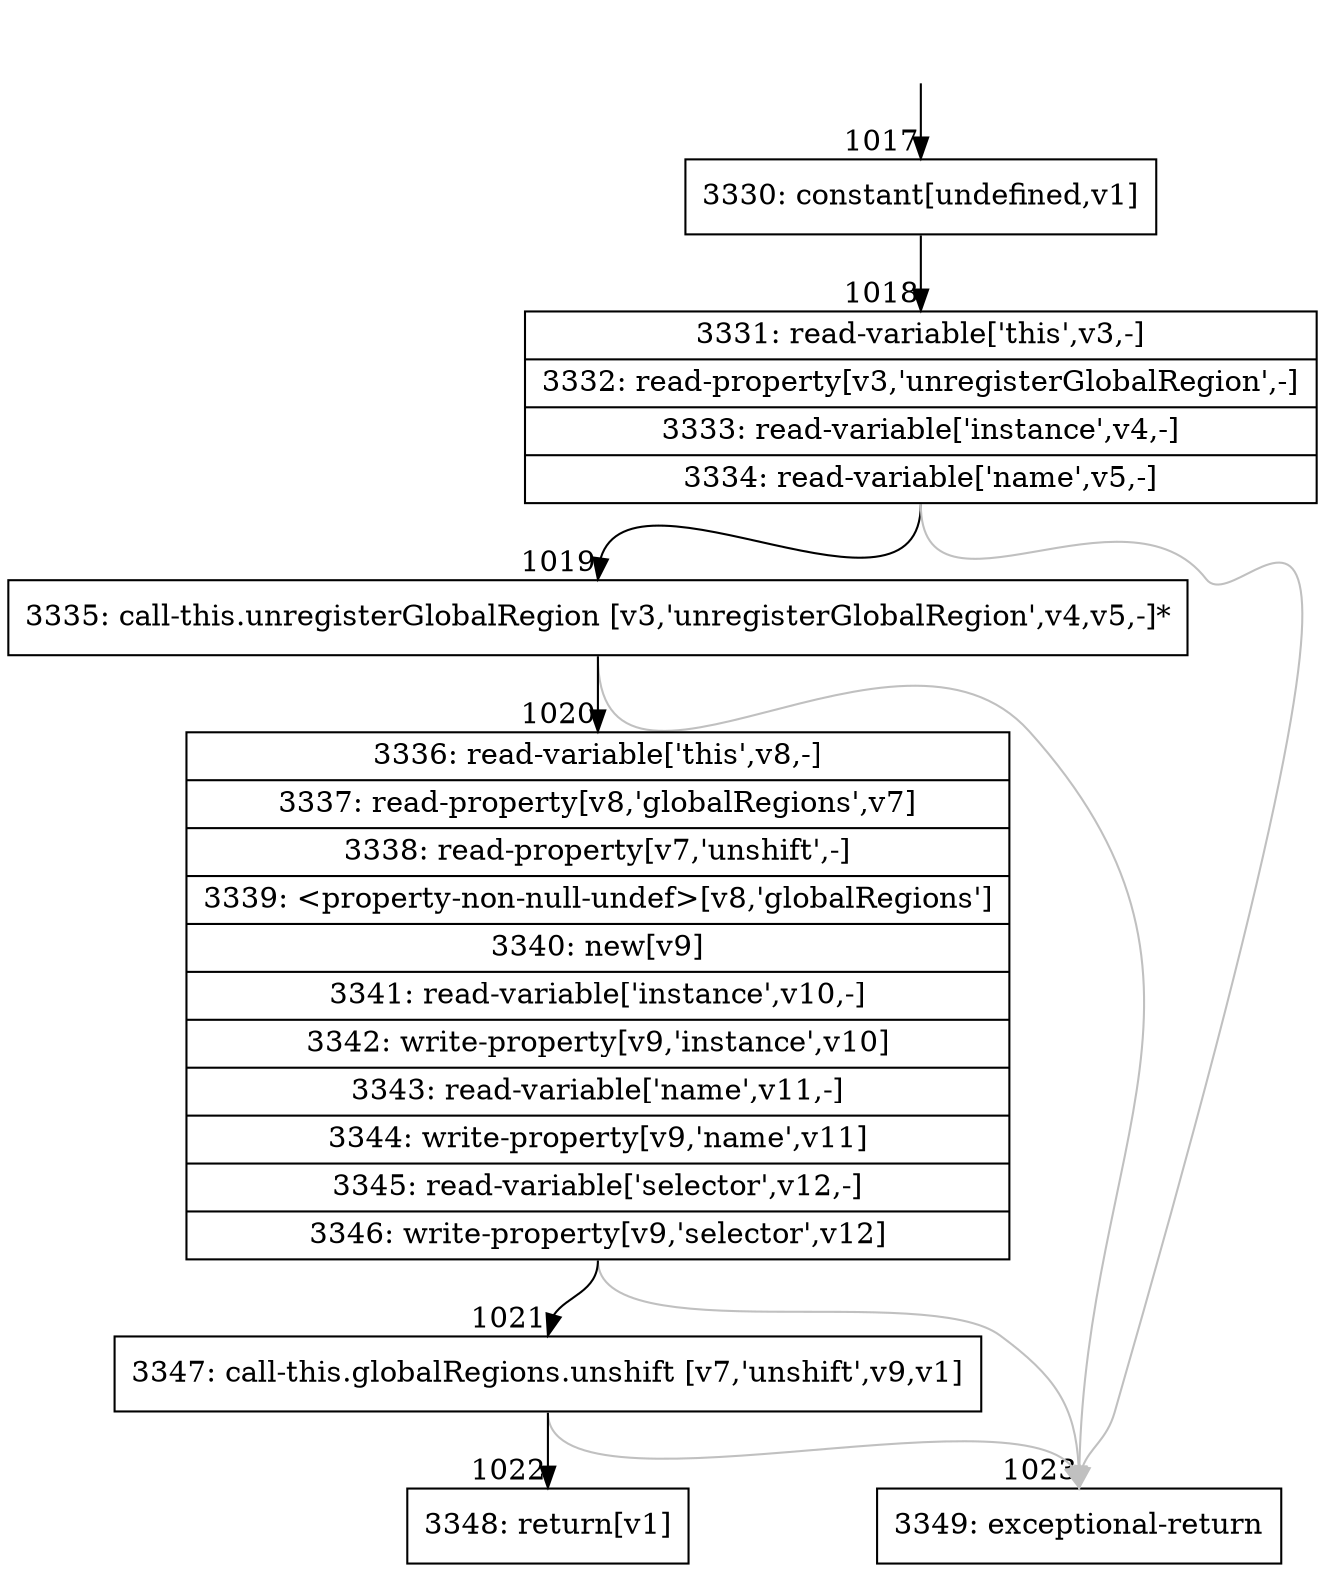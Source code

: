 digraph {
rankdir="TD"
BB_entry90[shape=none,label=""];
BB_entry90 -> BB1017 [tailport=s, headport=n, headlabel="    1017"]
BB1017 [shape=record label="{3330: constant[undefined,v1]}" ] 
BB1017 -> BB1018 [tailport=s, headport=n, headlabel="      1018"]
BB1018 [shape=record label="{3331: read-variable['this',v3,-]|3332: read-property[v3,'unregisterGlobalRegion',-]|3333: read-variable['instance',v4,-]|3334: read-variable['name',v5,-]}" ] 
BB1018 -> BB1019 [tailport=s, headport=n, headlabel="      1019"]
BB1018 -> BB1023 [tailport=s, headport=n, color=gray, headlabel="      1023"]
BB1019 [shape=record label="{3335: call-this.unregisterGlobalRegion [v3,'unregisterGlobalRegion',v4,v5,-]*}" ] 
BB1019 -> BB1020 [tailport=s, headport=n, headlabel="      1020"]
BB1019 -> BB1023 [tailport=s, headport=n, color=gray]
BB1020 [shape=record label="{3336: read-variable['this',v8,-]|3337: read-property[v8,'globalRegions',v7]|3338: read-property[v7,'unshift',-]|3339: \<property-non-null-undef\>[v8,'globalRegions']|3340: new[v9]|3341: read-variable['instance',v10,-]|3342: write-property[v9,'instance',v10]|3343: read-variable['name',v11,-]|3344: write-property[v9,'name',v11]|3345: read-variable['selector',v12,-]|3346: write-property[v9,'selector',v12]}" ] 
BB1020 -> BB1021 [tailport=s, headport=n, headlabel="      1021"]
BB1020 -> BB1023 [tailport=s, headport=n, color=gray]
BB1021 [shape=record label="{3347: call-this.globalRegions.unshift [v7,'unshift',v9,v1]}" ] 
BB1021 -> BB1022 [tailport=s, headport=n, headlabel="      1022"]
BB1021 -> BB1023 [tailport=s, headport=n, color=gray]
BB1022 [shape=record label="{3348: return[v1]}" ] 
BB1023 [shape=record label="{3349: exceptional-return}" ] 
//#$~ 958
}
